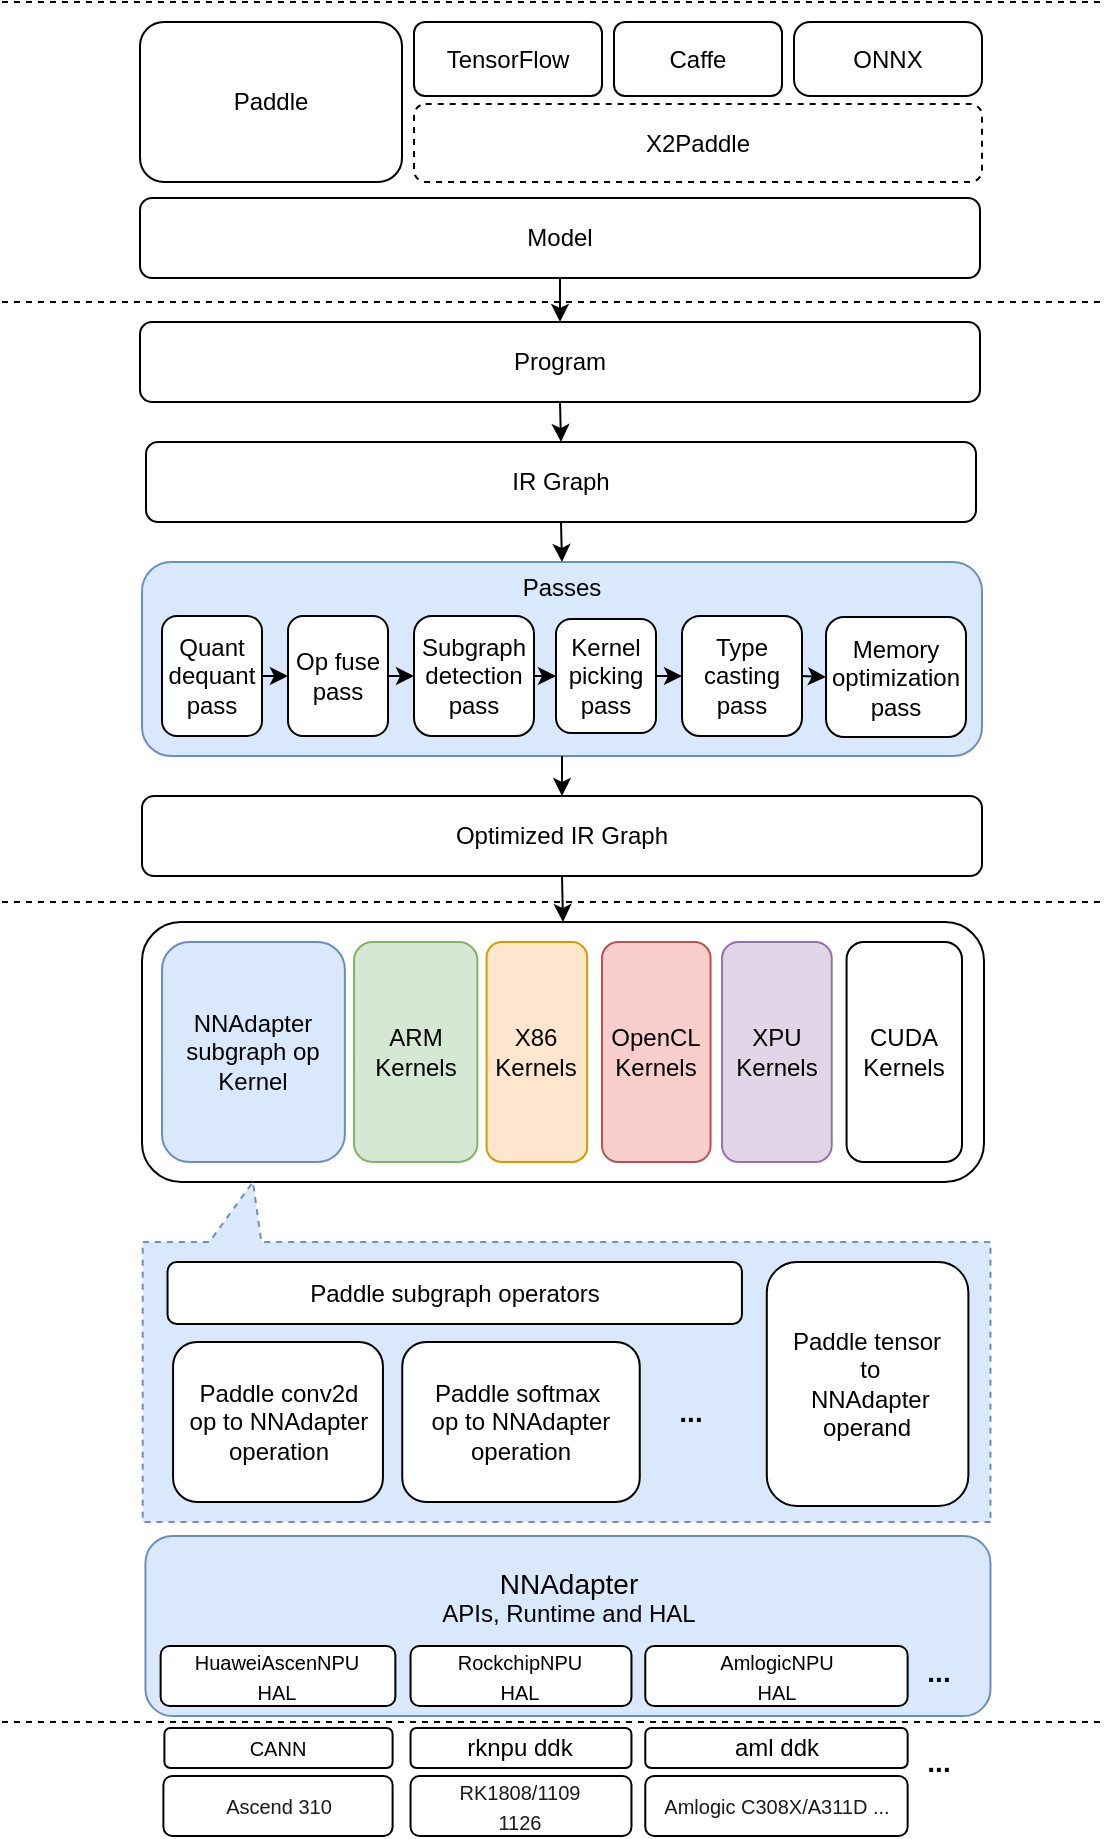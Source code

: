 <mxfile version="15.2.9" type="github">
  <diagram id="4ovqGepShB0LEUKbi5XO" name="Page-1">
    <mxGraphModel dx="1426" dy="768" grid="1" gridSize="10" guides="1" tooltips="1" connect="1" arrows="1" fold="1" page="1" pageScale="1" pageWidth="827" pageHeight="1169" math="0" shadow="0">
      <root>
        <mxCell id="0" />
        <mxCell id="1" parent="0" />
        <mxCell id="5sphXYlm8F9WhWG-xUb7-2" value="Model" style="rounded=1;whiteSpace=wrap;html=1;" parent="1" vertex="1">
          <mxGeometry x="159" y="108" width="420" height="40" as="geometry" />
        </mxCell>
        <mxCell id="5sphXYlm8F9WhWG-xUb7-3" value="Program" style="rounded=1;whiteSpace=wrap;html=1;" parent="1" vertex="1">
          <mxGeometry x="159" y="170" width="420" height="40" as="geometry" />
        </mxCell>
        <mxCell id="5sphXYlm8F9WhWG-xUb7-4" value="IR Graph" style="rounded=1;whiteSpace=wrap;html=1;" parent="1" vertex="1">
          <mxGeometry x="162" y="230" width="415" height="40" as="geometry" />
        </mxCell>
        <mxCell id="5sphXYlm8F9WhWG-xUb7-5" value="Passes&lt;br&gt;&lt;br&gt;&lt;br&gt;&lt;br&gt;&lt;br&gt;&lt;br&gt;" style="rounded=1;whiteSpace=wrap;html=1;fillColor=#dae8fc;strokeColor=#6c8ebf;" parent="1" vertex="1">
          <mxGeometry x="160" y="290" width="420" height="97" as="geometry" />
        </mxCell>
        <mxCell id="5sphXYlm8F9WhWG-xUb7-6" value="Optimized IR Graph" style="rounded=1;whiteSpace=wrap;html=1;" parent="1" vertex="1">
          <mxGeometry x="160" y="407" width="420" height="40" as="geometry" />
        </mxCell>
        <mxCell id="5sphXYlm8F9WhWG-xUb7-7" value="" style="rounded=1;whiteSpace=wrap;html=1;" parent="1" vertex="1">
          <mxGeometry x="160" y="470" width="421" height="130" as="geometry" />
        </mxCell>
        <mxCell id="5sphXYlm8F9WhWG-xUb7-8" value="Op fuse pass" style="rounded=1;whiteSpace=wrap;html=1;" parent="1" vertex="1">
          <mxGeometry x="233" y="317" width="50" height="60" as="geometry" />
        </mxCell>
        <mxCell id="5sphXYlm8F9WhWG-xUb7-9" value="Quant dequant pass" style="rounded=1;whiteSpace=wrap;html=1;" parent="1" vertex="1">
          <mxGeometry x="170" y="317" width="50" height="60" as="geometry" />
        </mxCell>
        <mxCell id="5sphXYlm8F9WhWG-xUb7-10" value="Kernel&lt;br&gt;picking&lt;br&gt;pass" style="rounded=1;whiteSpace=wrap;html=1;" parent="1" vertex="1">
          <mxGeometry x="367" y="318.5" width="50" height="57" as="geometry" />
        </mxCell>
        <mxCell id="5sphXYlm8F9WhWG-xUb7-14" value="" style="endArrow=classic;html=1;exitX=0.5;exitY=1;exitDx=0;exitDy=0;entryX=0.5;entryY=0;entryDx=0;entryDy=0;" parent="1" source="5sphXYlm8F9WhWG-xUb7-2" target="5sphXYlm8F9WhWG-xUb7-3" edge="1">
          <mxGeometry width="50" height="50" relative="1" as="geometry">
            <mxPoint x="160" y="660" as="sourcePoint" />
            <mxPoint x="210" y="610" as="targetPoint" />
          </mxGeometry>
        </mxCell>
        <mxCell id="5sphXYlm8F9WhWG-xUb7-15" value="" style="endArrow=classic;html=1;exitX=0.5;exitY=1;exitDx=0;exitDy=0;entryX=0.5;entryY=0;entryDx=0;entryDy=0;" parent="1" source="5sphXYlm8F9WhWG-xUb7-3" target="5sphXYlm8F9WhWG-xUb7-4" edge="1">
          <mxGeometry width="50" height="50" relative="1" as="geometry">
            <mxPoint x="40" y="290" as="sourcePoint" />
            <mxPoint x="90" y="240" as="targetPoint" />
          </mxGeometry>
        </mxCell>
        <mxCell id="5sphXYlm8F9WhWG-xUb7-16" value="" style="endArrow=classic;html=1;exitX=0.5;exitY=1;exitDx=0;exitDy=0;entryX=0.5;entryY=0;entryDx=0;entryDy=0;" parent="1" source="5sphXYlm8F9WhWG-xUb7-4" target="5sphXYlm8F9WhWG-xUb7-5" edge="1">
          <mxGeometry width="50" height="50" relative="1" as="geometry">
            <mxPoint x="160" y="660" as="sourcePoint" />
            <mxPoint x="210" y="610" as="targetPoint" />
          </mxGeometry>
        </mxCell>
        <mxCell id="5sphXYlm8F9WhWG-xUb7-17" value="Subgraph&lt;br&gt;detection&lt;br&gt;pass" style="rounded=1;whiteSpace=wrap;html=1;" parent="1" vertex="1">
          <mxGeometry x="296" y="317" width="60" height="60" as="geometry" />
        </mxCell>
        <mxCell id="5sphXYlm8F9WhWG-xUb7-18" value="Type casting&lt;br&gt;pass" style="rounded=1;whiteSpace=wrap;html=1;" parent="1" vertex="1">
          <mxGeometry x="430" y="317" width="60" height="60" as="geometry" />
        </mxCell>
        <mxCell id="5sphXYlm8F9WhWG-xUb7-20" value="Memory&lt;br&gt;optimization&lt;br&gt;pass" style="rounded=1;whiteSpace=wrap;html=1;" parent="1" vertex="1">
          <mxGeometry x="502" y="317.5" width="70" height="60" as="geometry" />
        </mxCell>
        <mxCell id="5sphXYlm8F9WhWG-xUb7-21" value="" style="endArrow=classic;html=1;entryX=0;entryY=0.5;entryDx=0;entryDy=0;" parent="1" source="5sphXYlm8F9WhWG-xUb7-9" target="5sphXYlm8F9WhWG-xUb7-8" edge="1">
          <mxGeometry width="50" height="50" relative="1" as="geometry">
            <mxPoint x="50" y="410" as="sourcePoint" />
            <mxPoint x="100" y="360" as="targetPoint" />
          </mxGeometry>
        </mxCell>
        <mxCell id="5sphXYlm8F9WhWG-xUb7-22" value="" style="endArrow=classic;html=1;entryX=0;entryY=0.5;entryDx=0;entryDy=0;exitX=1;exitY=0.5;exitDx=0;exitDy=0;" parent="1" source="5sphXYlm8F9WhWG-xUb7-8" target="5sphXYlm8F9WhWG-xUb7-17" edge="1">
          <mxGeometry width="50" height="50" relative="1" as="geometry">
            <mxPoint x="30" y="470" as="sourcePoint" />
            <mxPoint x="80" y="420" as="targetPoint" />
          </mxGeometry>
        </mxCell>
        <mxCell id="5sphXYlm8F9WhWG-xUb7-23" value="" style="endArrow=classic;html=1;entryX=0;entryY=0.5;entryDx=0;entryDy=0;exitX=1;exitY=0.5;exitDx=0;exitDy=0;" parent="1" source="5sphXYlm8F9WhWG-xUb7-17" target="5sphXYlm8F9WhWG-xUb7-10" edge="1">
          <mxGeometry width="50" height="50" relative="1" as="geometry">
            <mxPoint x="100" y="490" as="sourcePoint" />
            <mxPoint x="150" y="440" as="targetPoint" />
          </mxGeometry>
        </mxCell>
        <mxCell id="5sphXYlm8F9WhWG-xUb7-24" value="" style="endArrow=classic;html=1;entryX=0;entryY=0.5;entryDx=0;entryDy=0;exitX=1;exitY=0.5;exitDx=0;exitDy=0;" parent="1" source="5sphXYlm8F9WhWG-xUb7-10" target="5sphXYlm8F9WhWG-xUb7-18" edge="1">
          <mxGeometry width="50" height="50" relative="1" as="geometry">
            <mxPoint x="30" y="490" as="sourcePoint" />
            <mxPoint x="80" y="440" as="targetPoint" />
          </mxGeometry>
        </mxCell>
        <mxCell id="5sphXYlm8F9WhWG-xUb7-25" value="" style="endArrow=classic;html=1;entryX=0;entryY=0.5;entryDx=0;entryDy=0;exitX=1;exitY=0.5;exitDx=0;exitDy=0;" parent="1" source="5sphXYlm8F9WhWG-xUb7-18" target="5sphXYlm8F9WhWG-xUb7-20" edge="1">
          <mxGeometry width="50" height="50" relative="1" as="geometry">
            <mxPoint x="40" y="500" as="sourcePoint" />
            <mxPoint x="90" y="450" as="targetPoint" />
          </mxGeometry>
        </mxCell>
        <mxCell id="5sphXYlm8F9WhWG-xUb7-26" value="" style="endArrow=classic;html=1;entryX=0.5;entryY=0;entryDx=0;entryDy=0;exitX=0.5;exitY=1;exitDx=0;exitDy=0;" parent="1" source="5sphXYlm8F9WhWG-xUb7-5" target="5sphXYlm8F9WhWG-xUb7-6" edge="1">
          <mxGeometry width="50" height="50" relative="1" as="geometry">
            <mxPoint y="500" as="sourcePoint" />
            <mxPoint x="50" y="450" as="targetPoint" />
          </mxGeometry>
        </mxCell>
        <mxCell id="5sphXYlm8F9WhWG-xUb7-27" value="" style="endArrow=classic;html=1;exitX=0.5;exitY=1;exitDx=0;exitDy=0;entryX=0.5;entryY=0;entryDx=0;entryDy=0;" parent="1" source="5sphXYlm8F9WhWG-xUb7-6" target="5sphXYlm8F9WhWG-xUb7-7" edge="1">
          <mxGeometry width="50" height="50" relative="1" as="geometry">
            <mxPoint x="360" y="490" as="sourcePoint" />
            <mxPoint x="410" y="440" as="targetPoint" />
          </mxGeometry>
        </mxCell>
        <mxCell id="5sphXYlm8F9WhWG-xUb7-47" value="" style="endArrow=none;dashed=1;html=1;" parent="1" edge="1">
          <mxGeometry width="50" height="50" relative="1" as="geometry">
            <mxPoint x="90" y="160" as="sourcePoint" />
            <mxPoint x="640" y="160" as="targetPoint" />
          </mxGeometry>
        </mxCell>
        <mxCell id="5sphXYlm8F9WhWG-xUb7-48" value="" style="endArrow=none;dashed=1;html=1;" parent="1" edge="1">
          <mxGeometry width="50" height="50" relative="1" as="geometry">
            <mxPoint x="90" y="460" as="sourcePoint" />
            <mxPoint x="640" y="460" as="targetPoint" />
          </mxGeometry>
        </mxCell>
        <mxCell id="986F1dSSeMfxGaeFL-PM-1" value="Paddle" style="rounded=1;whiteSpace=wrap;html=1;" parent="1" vertex="1">
          <mxGeometry x="159" y="20" width="131" height="80" as="geometry" />
        </mxCell>
        <mxCell id="986F1dSSeMfxGaeFL-PM-2" value="TensorFlow" style="rounded=1;whiteSpace=wrap;html=1;" parent="1" vertex="1">
          <mxGeometry x="296" y="20" width="94" height="37" as="geometry" />
        </mxCell>
        <mxCell id="986F1dSSeMfxGaeFL-PM-3" value="Caffe" style="rounded=1;whiteSpace=wrap;html=1;" parent="1" vertex="1">
          <mxGeometry x="396" y="20" width="84" height="37" as="geometry" />
        </mxCell>
        <mxCell id="986F1dSSeMfxGaeFL-PM-4" value="ONNX" style="rounded=1;whiteSpace=wrap;html=1;arcSize=22;" parent="1" vertex="1">
          <mxGeometry x="486" y="20" width="94" height="37" as="geometry" />
        </mxCell>
        <mxCell id="986F1dSSeMfxGaeFL-PM-6" value="X2Paddle" style="rounded=1;whiteSpace=wrap;dashed=1;html=1;" parent="1" vertex="1">
          <mxGeometry x="296" y="61" width="284" height="39" as="geometry" />
        </mxCell>
        <mxCell id="986F1dSSeMfxGaeFL-PM-8" value="" style="endArrow=none;dashed=1;html=1;" parent="1" edge="1">
          <mxGeometry width="50" height="50" relative="1" as="geometry">
            <mxPoint x="90" y="10" as="sourcePoint" />
            <mxPoint x="640" y="10" as="targetPoint" />
          </mxGeometry>
        </mxCell>
        <mxCell id="y97WCg2_k4sR8XwzlznJ-48" value="" style="endArrow=none;dashed=1;html=1;" parent="1" edge="1">
          <mxGeometry width="50" height="50" relative="1" as="geometry">
            <mxPoint x="90" y="870" as="sourcePoint" />
            <mxPoint x="640" y="870" as="targetPoint" />
          </mxGeometry>
        </mxCell>
        <mxCell id="SIvSG29zXif8dVc2Hclh-1" value="" style="group" parent="1" vertex="1" connectable="0">
          <mxGeometry x="170" y="480" width="400" height="110" as="geometry" />
        </mxCell>
        <mxCell id="5sphXYlm8F9WhWG-xUb7-28" value="X86&lt;br&gt;Kernels" style="rounded=1;whiteSpace=wrap;html=1;fillColor=#ffe6cc;strokeColor=#d79b00;" parent="SIvSG29zXif8dVc2Hclh-1" vertex="1">
          <mxGeometry x="162.286" width="50.286" height="110" as="geometry" />
        </mxCell>
        <mxCell id="5sphXYlm8F9WhWG-xUb7-30" value="OpenCL&lt;br&gt;Kernels" style="rounded=1;whiteSpace=wrap;html=1;fillColor=#f8cecc;strokeColor=#b85450;" parent="SIvSG29zXif8dVc2Hclh-1" vertex="1">
          <mxGeometry x="220" width="54.286" height="110" as="geometry" />
        </mxCell>
        <mxCell id="5sphXYlm8F9WhWG-xUb7-32" value="XPU&lt;br&gt;Kernels" style="rounded=1;whiteSpace=wrap;html=1;fillColor=#e1d5e7;strokeColor=#9673a6;" parent="SIvSG29zXif8dVc2Hclh-1" vertex="1">
          <mxGeometry x="280" width="54.857" height="110" as="geometry" />
        </mxCell>
        <mxCell id="5sphXYlm8F9WhWG-xUb7-33" value="CUDA&lt;br&gt;Kernels" style="rounded=1;whiteSpace=wrap;html=1;" parent="SIvSG29zXif8dVc2Hclh-1" vertex="1">
          <mxGeometry x="342.286" width="57.714" height="110" as="geometry" />
        </mxCell>
        <mxCell id="5sphXYlm8F9WhWG-xUb7-34" value="ARM&lt;br&gt;Kernels" style="rounded=1;whiteSpace=wrap;html=1;fillColor=#d5e8d4;strokeColor=#82b366;" parent="SIvSG29zXif8dVc2Hclh-1" vertex="1">
          <mxGeometry x="96" width="61.714" height="110" as="geometry" />
        </mxCell>
        <mxCell id="5sphXYlm8F9WhWG-xUb7-35" value="NNAdapter subgraph op Kernel" style="rounded=1;fillColor=#dae8fc;whiteSpace=wrap;html=1;strokeColor=#6c8ebf;" parent="SIvSG29zXif8dVc2Hclh-1" vertex="1">
          <mxGeometry width="91.429" height="110" as="geometry" />
        </mxCell>
        <mxCell id="pG8v2Z7Jo_eWcWw-hiVO-2" value="" style="group" vertex="1" connectable="0" parent="1">
          <mxGeometry x="215.25" y="600" width="364.75" height="327" as="geometry" />
        </mxCell>
        <mxCell id="pG8v2Z7Jo_eWcWw-hiVO-3" value="" style="group" vertex="1" connectable="0" parent="pG8v2Z7Jo_eWcWw-hiVO-2">
          <mxGeometry x="-54.22" width="423.899" height="327" as="geometry" />
        </mxCell>
        <mxCell id="QGIWsEsTWIwtTZsfNtZ--17" value="" style="shape=callout;fillColor=#dae8fc;whiteSpace=wrap;html=1;perimeter=calloutPerimeter;rotation=-180;dashed=1;position2=0.87;strokeColor=#6c8ebf;base=26;size=30;position=0.86;" parent="pG8v2Z7Jo_eWcWw-hiVO-3" vertex="1">
          <mxGeometry x="-0.69" y="1.421e-14" width="423.899" height="170" as="geometry" />
        </mxCell>
        <mxCell id="pG8v2Z7Jo_eWcWw-hiVO-1" value="" style="group" vertex="1" connectable="0" parent="pG8v2Z7Jo_eWcWw-hiVO-3">
          <mxGeometry x="0.69" y="40.0" width="422.518" height="287" as="geometry" />
        </mxCell>
        <mxCell id="y97WCg2_k4sR8XwzlznJ-32" value="&lt;font style=&quot;font-size: 14px&quot;&gt;NNAdapter&lt;/font&gt;&lt;br&gt;APIs, Runtime and HAL&lt;br&gt;&lt;br&gt;&lt;br&gt;" style="rounded=1;fillColor=#dae8fc;whiteSpace=wrap;html=1;strokeColor=#6c8ebf;" parent="pG8v2Z7Jo_eWcWw-hiVO-1" vertex="1">
          <mxGeometry y="137" width="422.518" height="90" as="geometry" />
        </mxCell>
        <mxCell id="QGIWsEsTWIwtTZsfNtZ--1" value="Paddle conv2d &lt;br&gt;op to NNAdapter&lt;br&gt;operation" style="rounded=1;whiteSpace=wrap;html=1;" parent="pG8v2Z7Jo_eWcWw-hiVO-1" vertex="1">
          <mxGeometry x="13.808" y="40" width="104.939" height="80" as="geometry" />
        </mxCell>
        <mxCell id="QGIWsEsTWIwtTZsfNtZ--6" value="&lt;b&gt;&lt;font style=&quot;font-size: 14px&quot;&gt;...&lt;/font&gt;&lt;/b&gt;" style="text;html=1;resizable=0;autosize=1;align=center;verticalAlign=middle;points=[];fillColor=none;strokeColor=none;rounded=0;" parent="pG8v2Z7Jo_eWcWw-hiVO-1" vertex="1">
          <mxGeometry x="256.825" y="65" width="30" height="20" as="geometry" />
        </mxCell>
        <mxCell id="QGIWsEsTWIwtTZsfNtZ--27" value="Paddle subgraph operators" style="rounded=1;whiteSpace=wrap;html=1;" parent="pG8v2Z7Jo_eWcWw-hiVO-1" vertex="1">
          <mxGeometry x="11.046" width="287.202" height="31" as="geometry" />
        </mxCell>
        <mxCell id="QGIWsEsTWIwtTZsfNtZ--28" value="Paddle tensor&lt;br&gt;&amp;nbsp;to&lt;br&gt;&amp;nbsp;NNAdapter&lt;br&gt;operand" style="rounded=1;whiteSpace=wrap;html=1;" parent="pG8v2Z7Jo_eWcWw-hiVO-1" vertex="1">
          <mxGeometry x="310.675" width="100.797" height="122" as="geometry" />
        </mxCell>
        <mxCell id="986F1dSSeMfxGaeFL-PM-12" value="Paddle softmax&amp;nbsp;&lt;br&gt;op to NNAdapter&lt;br&gt;operation" style="rounded=1;whiteSpace=wrap;html=1;" parent="pG8v2Z7Jo_eWcWw-hiVO-1" vertex="1">
          <mxGeometry x="128.412" y="40" width="118.747" height="80" as="geometry" />
        </mxCell>
        <mxCell id="986F1dSSeMfxGaeFL-PM-23" value="&lt;font style=&quot;font-size: 10px&quot;&gt;CANN&lt;/font&gt;" style="rounded=1;whiteSpace=wrap;html=1;" parent="pG8v2Z7Jo_eWcWw-hiVO-1" vertex="1">
          <mxGeometry x="9.486" y="233" width="114.094" height="20" as="geometry" />
        </mxCell>
        <mxCell id="986F1dSSeMfxGaeFL-PM-24" value="&lt;font color=&quot;#1a1a1a&quot; style=&quot;font-size: 10px&quot;&gt;&lt;span style=&quot;background-color: rgb(255 , 255 , 255)&quot;&gt;Ascend 310&lt;/span&gt;&lt;/font&gt;" style="rounded=1;whiteSpace=wrap;html=1;" parent="pG8v2Z7Jo_eWcWw-hiVO-1" vertex="1">
          <mxGeometry x="8.975" y="257" width="114.605" height="30" as="geometry" />
        </mxCell>
        <mxCell id="y97WCg2_k4sR8XwzlznJ-14" value="&lt;font color=&quot;#1a1a1a&quot; style=&quot;font-size: 10px&quot;&gt;&lt;span style=&quot;background-color: rgb(255 , 255 , 255)&quot;&gt;RK1808/1109&lt;br&gt;1126&lt;/span&gt;&lt;/font&gt;" style="rounded=1;whiteSpace=wrap;html=1;" parent="pG8v2Z7Jo_eWcWw-hiVO-1" vertex="1">
          <mxGeometry x="132.555" y="257" width="110.462" height="30" as="geometry" />
        </mxCell>
        <mxCell id="y97WCg2_k4sR8XwzlznJ-15" value="rknpu ddk" style="rounded=1;whiteSpace=wrap;html=1;" parent="pG8v2Z7Jo_eWcWw-hiVO-1" vertex="1">
          <mxGeometry x="132.555" y="233" width="110.462" height="20" as="geometry" />
        </mxCell>
        <mxCell id="986F1dSSeMfxGaeFL-PM-22" value="&lt;font style=&quot;font-size: 10px&quot;&gt;HuaweiAscenNPU&lt;br&gt;HAL&lt;/font&gt;" style="rounded=1;whiteSpace=wrap;html=1;" parent="pG8v2Z7Jo_eWcWw-hiVO-1" vertex="1">
          <mxGeometry x="7.594" y="192" width="117.366" height="30" as="geometry" />
        </mxCell>
        <mxCell id="986F1dSSeMfxGaeFL-PM-13" value="&lt;font&gt;&lt;font style=&quot;font-size: 10px&quot;&gt;RockchipNPU&lt;br&gt;HAL&lt;/font&gt;&lt;br&gt;&lt;/font&gt;" style="rounded=1;whiteSpace=wrap;html=1;" parent="pG8v2Z7Jo_eWcWw-hiVO-1" vertex="1">
          <mxGeometry x="132.555" y="192" width="110.462" height="30" as="geometry" />
        </mxCell>
        <mxCell id="y97WCg2_k4sR8XwzlznJ-29" value="&lt;font color=&quot;#1a1a1a&quot;&gt;&lt;span style=&quot;font-size: 10px ; background-color: rgb(255 , 255 , 255)&quot;&gt;Amlogic C308X/A311D ...&lt;/span&gt;&lt;/font&gt;" style="rounded=1;whiteSpace=wrap;html=1;" parent="pG8v2Z7Jo_eWcWw-hiVO-1" vertex="1">
          <mxGeometry x="249.921" y="257" width="131.174" height="30" as="geometry" />
        </mxCell>
        <mxCell id="y97WCg2_k4sR8XwzlznJ-30" value="aml ddk" style="rounded=1;whiteSpace=wrap;html=1;" parent="pG8v2Z7Jo_eWcWw-hiVO-1" vertex="1">
          <mxGeometry x="249.921" y="233" width="131.174" height="20" as="geometry" />
        </mxCell>
        <mxCell id="y97WCg2_k4sR8XwzlznJ-31" value="&lt;font&gt;&lt;font style=&quot;font-size: 10px&quot;&gt;AmlogicNPU&lt;br&gt;HAL&lt;/font&gt;&lt;br&gt;&lt;/font&gt;" style="rounded=1;whiteSpace=wrap;html=1;" parent="pG8v2Z7Jo_eWcWw-hiVO-1" vertex="1">
          <mxGeometry x="249.921" y="192" width="131.174" height="30" as="geometry" />
        </mxCell>
        <mxCell id="y97WCg2_k4sR8XwzlznJ-33" value="&lt;b&gt;&lt;font style=&quot;font-size: 14px&quot;&gt;...&lt;/font&gt;&lt;/b&gt;" style="text;html=1;resizable=0;autosize=1;align=center;verticalAlign=middle;points=[];fillColor=none;strokeColor=none;rounded=0;" parent="pG8v2Z7Jo_eWcWw-hiVO-1" vertex="1">
          <mxGeometry x="381.095" y="195" width="30" height="20" as="geometry" />
        </mxCell>
        <mxCell id="y97WCg2_k4sR8XwzlznJ-34" value="&lt;b&gt;&lt;font style=&quot;font-size: 14px&quot;&gt;...&lt;/font&gt;&lt;/b&gt;" style="text;html=1;resizable=0;autosize=1;align=center;verticalAlign=middle;points=[];fillColor=none;strokeColor=none;rounded=0;" parent="pG8v2Z7Jo_eWcWw-hiVO-1" vertex="1">
          <mxGeometry x="381.095" y="240" width="30" height="20" as="geometry" />
        </mxCell>
      </root>
    </mxGraphModel>
  </diagram>
</mxfile>
